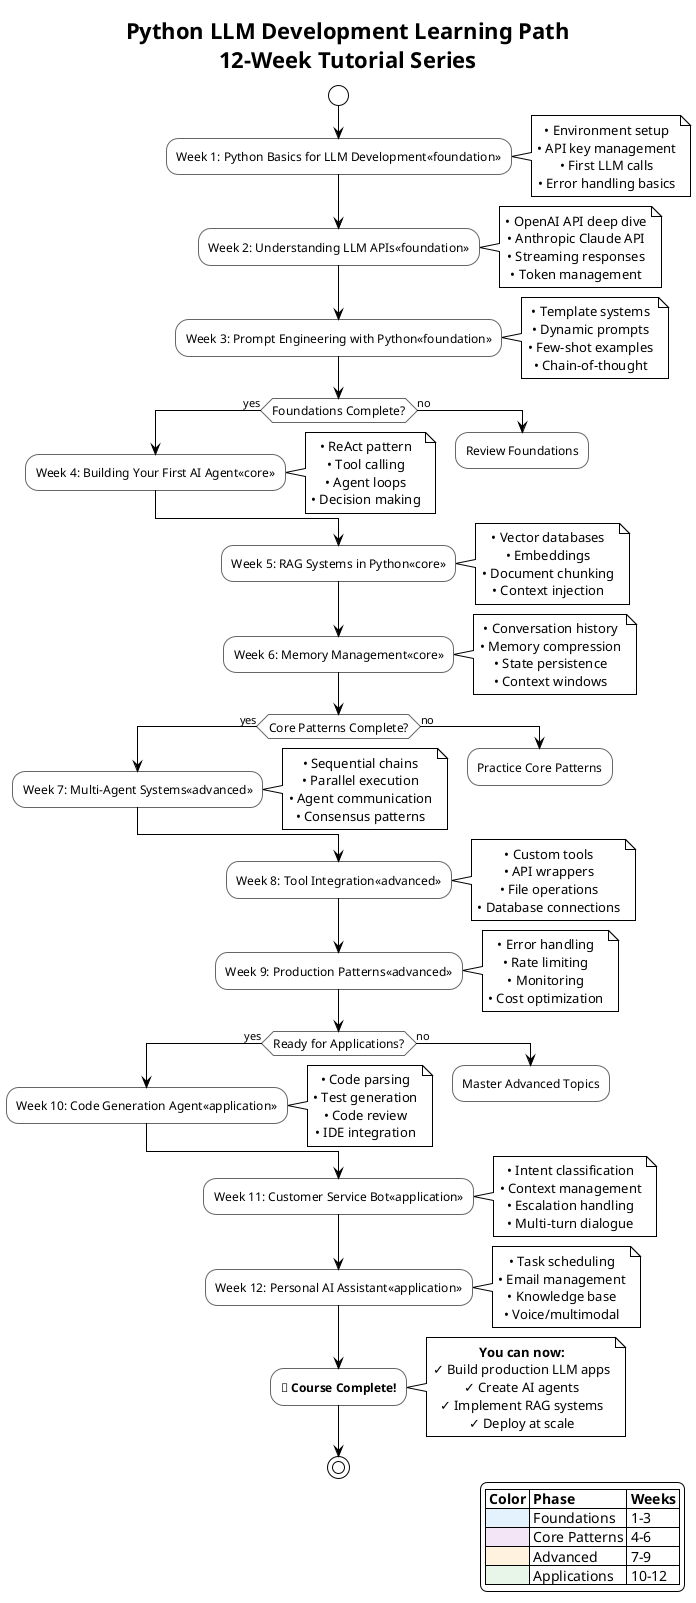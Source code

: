 @startuml Python LLM Tutorial Learning Path
!theme plain
skinparam backgroundColor #FFFFFF
skinparam shadowing false
skinparam defaultTextAlignment center
skinparam activity {
  BackgroundColor<<foundation>> #E3F2FD
  BackgroundColor<<core>> #F3E5F5
  BackgroundColor<<advanced>> #FFF3E0
  BackgroundColor<<application>> #E8F5E9
  BorderColor #666666
  FontSize 12
}

title **Python LLM Development Learning Path**\n12-Week Tutorial Series

start

:Week 1: Python Basics for LLM Development<<foundation>>;
note right
  • Environment setup
  • API key management
  • First LLM calls
  • Error handling basics
end note

:Week 2: Understanding LLM APIs<<foundation>>;
note right
  • OpenAI API deep dive
  • Anthropic Claude API
  • Streaming responses
  • Token management
end note

:Week 3: Prompt Engineering with Python<<foundation>>;
note right
  • Template systems
  • Dynamic prompts
  • Few-shot examples
  • Chain-of-thought
end note

if (Foundations Complete?) then (yes)
  :Week 4: Building Your First AI Agent<<core>>;
  note right
    • ReAct pattern
    • Tool calling
    • Agent loops
    • Decision making
  end note
else (no)
  :Review Foundations;
  detach
endif

:Week 5: RAG Systems in Python<<core>>;
note right
  • Vector databases
  • Embeddings
  • Document chunking
  • Context injection
end note

:Week 6: Memory Management<<core>>;
note right
  • Conversation history
  • Memory compression
  • State persistence
  • Context windows
end note

if (Core Patterns Complete?) then (yes)
  :Week 7: Multi-Agent Systems<<advanced>>;
  note right
    • Sequential chains
    • Parallel execution
    • Agent communication
    • Consensus patterns
  end note
else (no)
  :Practice Core Patterns;
  detach
endif

:Week 8: Tool Integration<<advanced>>;
note right
  • Custom tools
  • API wrappers
  • File operations
  • Database connections
end note

:Week 9: Production Patterns<<advanced>>;
note right
  • Error handling
  • Rate limiting
  • Monitoring
  • Cost optimization
end note

if (Ready for Applications?) then (yes)
  :Week 10: Code Generation Agent<<application>>;
  note right
    • Code parsing
    • Test generation
    • Code review
    • IDE integration
  end note
else (no)
  :Master Advanced Topics;
  detach
endif

:Week 11: Customer Service Bot<<application>>;
note right
  • Intent classification
  • Context management
  • Escalation handling
  • Multi-turn dialogue
end note

:Week 12: Personal AI Assistant<<application>>;
note right
  • Task scheduling
  • Email management
  • Knowledge base
  • Voice/multimodal
end note

:🎉 **Course Complete!**;
note right
  **You can now:**
  ✓ Build production LLM apps
  ✓ Create AI agents
  ✓ Implement RAG systems
  ✓ Deploy at scale
end note

stop

legend right
  |= Color |= Phase |= Weeks |
  |<#E3F2FD> | Foundations | 1-3 |
  |<#F3E5F5> | Core Patterns | 4-6 |
  |<#FFF3E0> | Advanced | 7-9 |
  |<#E8F5E9> | Applications | 10-12 |
endlegend

@enduml